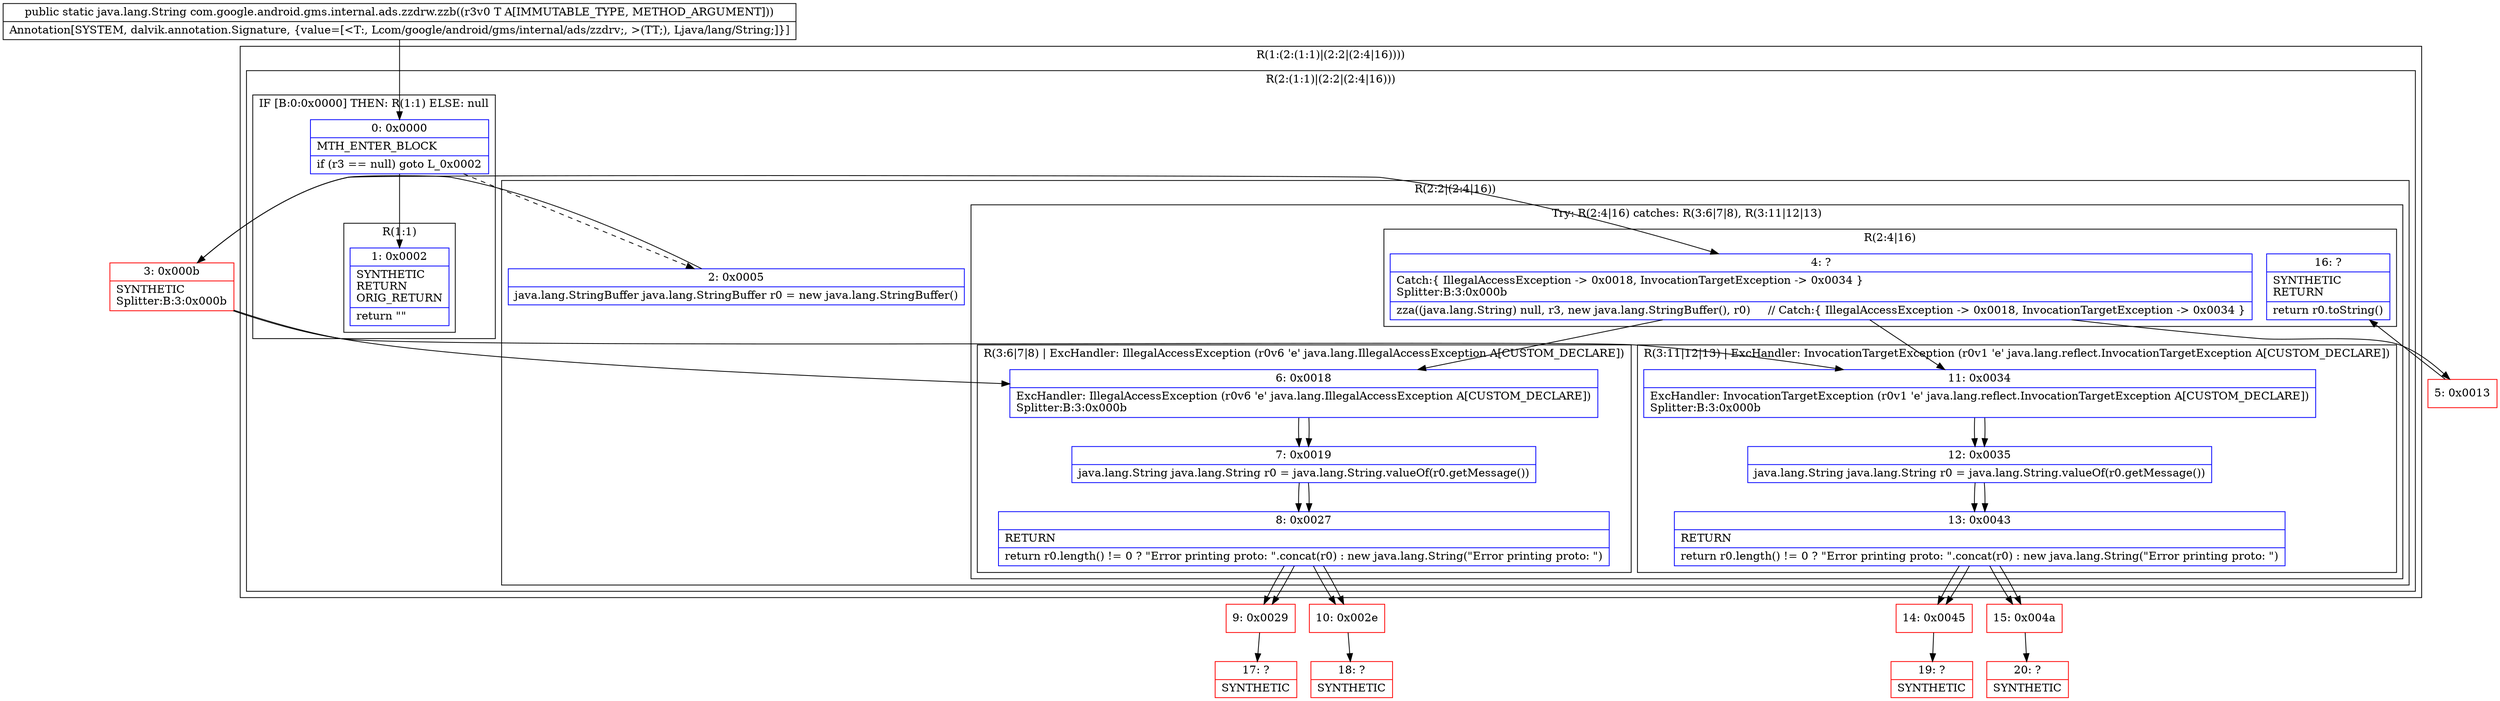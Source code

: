 digraph "CFG forcom.google.android.gms.internal.ads.zzdrw.zzb(Lcom\/google\/android\/gms\/internal\/ads\/zzdrv;)Ljava\/lang\/String;" {
subgraph cluster_Region_815002213 {
label = "R(1:(2:(1:1)|(2:2|(2:4|16))))";
node [shape=record,color=blue];
subgraph cluster_Region_237646621 {
label = "R(2:(1:1)|(2:2|(2:4|16)))";
node [shape=record,color=blue];
subgraph cluster_IfRegion_986047946 {
label = "IF [B:0:0x0000] THEN: R(1:1) ELSE: null";
node [shape=record,color=blue];
Node_0 [shape=record,label="{0\:\ 0x0000|MTH_ENTER_BLOCK\l|if (r3 == null) goto L_0x0002\l}"];
subgraph cluster_Region_754576636 {
label = "R(1:1)";
node [shape=record,color=blue];
Node_1 [shape=record,label="{1\:\ 0x0002|SYNTHETIC\lRETURN\lORIG_RETURN\l|return \"\"\l}"];
}
}
subgraph cluster_Region_683503572 {
label = "R(2:2|(2:4|16))";
node [shape=record,color=blue];
Node_2 [shape=record,label="{2\:\ 0x0005|java.lang.StringBuffer java.lang.StringBuffer r0 = new java.lang.StringBuffer()\l}"];
subgraph cluster_TryCatchRegion_55981020 {
label = "Try: R(2:4|16) catches: R(3:6|7|8), R(3:11|12|13)";
node [shape=record,color=blue];
subgraph cluster_Region_1270601004 {
label = "R(2:4|16)";
node [shape=record,color=blue];
Node_4 [shape=record,label="{4\:\ ?|Catch:\{ IllegalAccessException \-\> 0x0018, InvocationTargetException \-\> 0x0034 \}\lSplitter:B:3:0x000b\l|zza((java.lang.String) null, r3, new java.lang.StringBuffer(), r0)     \/\/ Catch:\{ IllegalAccessException \-\> 0x0018, InvocationTargetException \-\> 0x0034 \}\l}"];
Node_16 [shape=record,label="{16\:\ ?|SYNTHETIC\lRETURN\l|return r0.toString()\l}"];
}
subgraph cluster_Region_58277994 {
label = "R(3:6|7|8) | ExcHandler: IllegalAccessException (r0v6 'e' java.lang.IllegalAccessException A[CUSTOM_DECLARE])\l";
node [shape=record,color=blue];
Node_6 [shape=record,label="{6\:\ 0x0018|ExcHandler: IllegalAccessException (r0v6 'e' java.lang.IllegalAccessException A[CUSTOM_DECLARE])\lSplitter:B:3:0x000b\l}"];
Node_7 [shape=record,label="{7\:\ 0x0019|java.lang.String java.lang.String r0 = java.lang.String.valueOf(r0.getMessage())\l}"];
Node_8 [shape=record,label="{8\:\ 0x0027|RETURN\l|return r0.length() != 0 ? \"Error printing proto: \".concat(r0) : new java.lang.String(\"Error printing proto: \")\l}"];
}
subgraph cluster_Region_1073400599 {
label = "R(3:11|12|13) | ExcHandler: InvocationTargetException (r0v1 'e' java.lang.reflect.InvocationTargetException A[CUSTOM_DECLARE])\l";
node [shape=record,color=blue];
Node_11 [shape=record,label="{11\:\ 0x0034|ExcHandler: InvocationTargetException (r0v1 'e' java.lang.reflect.InvocationTargetException A[CUSTOM_DECLARE])\lSplitter:B:3:0x000b\l}"];
Node_12 [shape=record,label="{12\:\ 0x0035|java.lang.String java.lang.String r0 = java.lang.String.valueOf(r0.getMessage())\l}"];
Node_13 [shape=record,label="{13\:\ 0x0043|RETURN\l|return r0.length() != 0 ? \"Error printing proto: \".concat(r0) : new java.lang.String(\"Error printing proto: \")\l}"];
}
}
}
}
}
subgraph cluster_Region_58277994 {
label = "R(3:6|7|8) | ExcHandler: IllegalAccessException (r0v6 'e' java.lang.IllegalAccessException A[CUSTOM_DECLARE])\l";
node [shape=record,color=blue];
Node_6 [shape=record,label="{6\:\ 0x0018|ExcHandler: IllegalAccessException (r0v6 'e' java.lang.IllegalAccessException A[CUSTOM_DECLARE])\lSplitter:B:3:0x000b\l}"];
Node_7 [shape=record,label="{7\:\ 0x0019|java.lang.String java.lang.String r0 = java.lang.String.valueOf(r0.getMessage())\l}"];
Node_8 [shape=record,label="{8\:\ 0x0027|RETURN\l|return r0.length() != 0 ? \"Error printing proto: \".concat(r0) : new java.lang.String(\"Error printing proto: \")\l}"];
}
subgraph cluster_Region_1073400599 {
label = "R(3:11|12|13) | ExcHandler: InvocationTargetException (r0v1 'e' java.lang.reflect.InvocationTargetException A[CUSTOM_DECLARE])\l";
node [shape=record,color=blue];
Node_11 [shape=record,label="{11\:\ 0x0034|ExcHandler: InvocationTargetException (r0v1 'e' java.lang.reflect.InvocationTargetException A[CUSTOM_DECLARE])\lSplitter:B:3:0x000b\l}"];
Node_12 [shape=record,label="{12\:\ 0x0035|java.lang.String java.lang.String r0 = java.lang.String.valueOf(r0.getMessage())\l}"];
Node_13 [shape=record,label="{13\:\ 0x0043|RETURN\l|return r0.length() != 0 ? \"Error printing proto: \".concat(r0) : new java.lang.String(\"Error printing proto: \")\l}"];
}
Node_3 [shape=record,color=red,label="{3\:\ 0x000b|SYNTHETIC\lSplitter:B:3:0x000b\l}"];
Node_5 [shape=record,color=red,label="{5\:\ 0x0013}"];
Node_9 [shape=record,color=red,label="{9\:\ 0x0029}"];
Node_10 [shape=record,color=red,label="{10\:\ 0x002e}"];
Node_14 [shape=record,color=red,label="{14\:\ 0x0045}"];
Node_15 [shape=record,color=red,label="{15\:\ 0x004a}"];
Node_17 [shape=record,color=red,label="{17\:\ ?|SYNTHETIC\l}"];
Node_18 [shape=record,color=red,label="{18\:\ ?|SYNTHETIC\l}"];
Node_19 [shape=record,color=red,label="{19\:\ ?|SYNTHETIC\l}"];
Node_20 [shape=record,color=red,label="{20\:\ ?|SYNTHETIC\l}"];
MethodNode[shape=record,label="{public static java.lang.String com.google.android.gms.internal.ads.zzdrw.zzb((r3v0 T A[IMMUTABLE_TYPE, METHOD_ARGUMENT]))  | Annotation[SYSTEM, dalvik.annotation.Signature, \{value=[\<T:, Lcom\/google\/android\/gms\/internal\/ads\/zzdrv;, \>(TT;), Ljava\/lang\/String;]\}]\l}"];
MethodNode -> Node_0;
Node_0 -> Node_1;
Node_0 -> Node_2[style=dashed];
Node_2 -> Node_3;
Node_4 -> Node_5;
Node_4 -> Node_6;
Node_4 -> Node_11;
Node_6 -> Node_7;
Node_7 -> Node_8;
Node_8 -> Node_9;
Node_8 -> Node_10;
Node_11 -> Node_12;
Node_12 -> Node_13;
Node_13 -> Node_14;
Node_13 -> Node_15;
Node_6 -> Node_7;
Node_7 -> Node_8;
Node_8 -> Node_9;
Node_8 -> Node_10;
Node_11 -> Node_12;
Node_12 -> Node_13;
Node_13 -> Node_14;
Node_13 -> Node_15;
Node_3 -> Node_4;
Node_3 -> Node_6;
Node_3 -> Node_11;
Node_5 -> Node_16;
Node_9 -> Node_17;
Node_10 -> Node_18;
Node_14 -> Node_19;
Node_15 -> Node_20;
}

